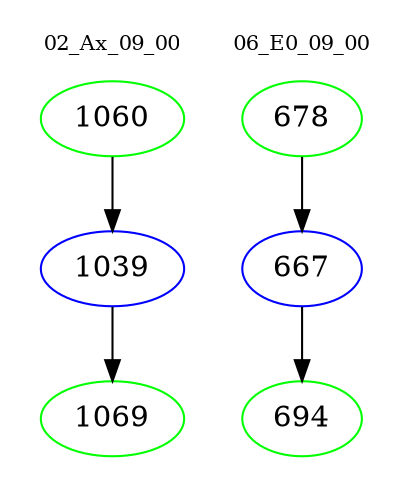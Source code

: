 digraph{
subgraph cluster_0 {
color = white
label = "02_Ax_09_00";
fontsize=10;
T0_1060 [label="1060", color="green"]
T0_1060 -> T0_1039 [color="black"]
T0_1039 [label="1039", color="blue"]
T0_1039 -> T0_1069 [color="black"]
T0_1069 [label="1069", color="green"]
}
subgraph cluster_1 {
color = white
label = "06_E0_09_00";
fontsize=10;
T1_678 [label="678", color="green"]
T1_678 -> T1_667 [color="black"]
T1_667 [label="667", color="blue"]
T1_667 -> T1_694 [color="black"]
T1_694 [label="694", color="green"]
}
}
